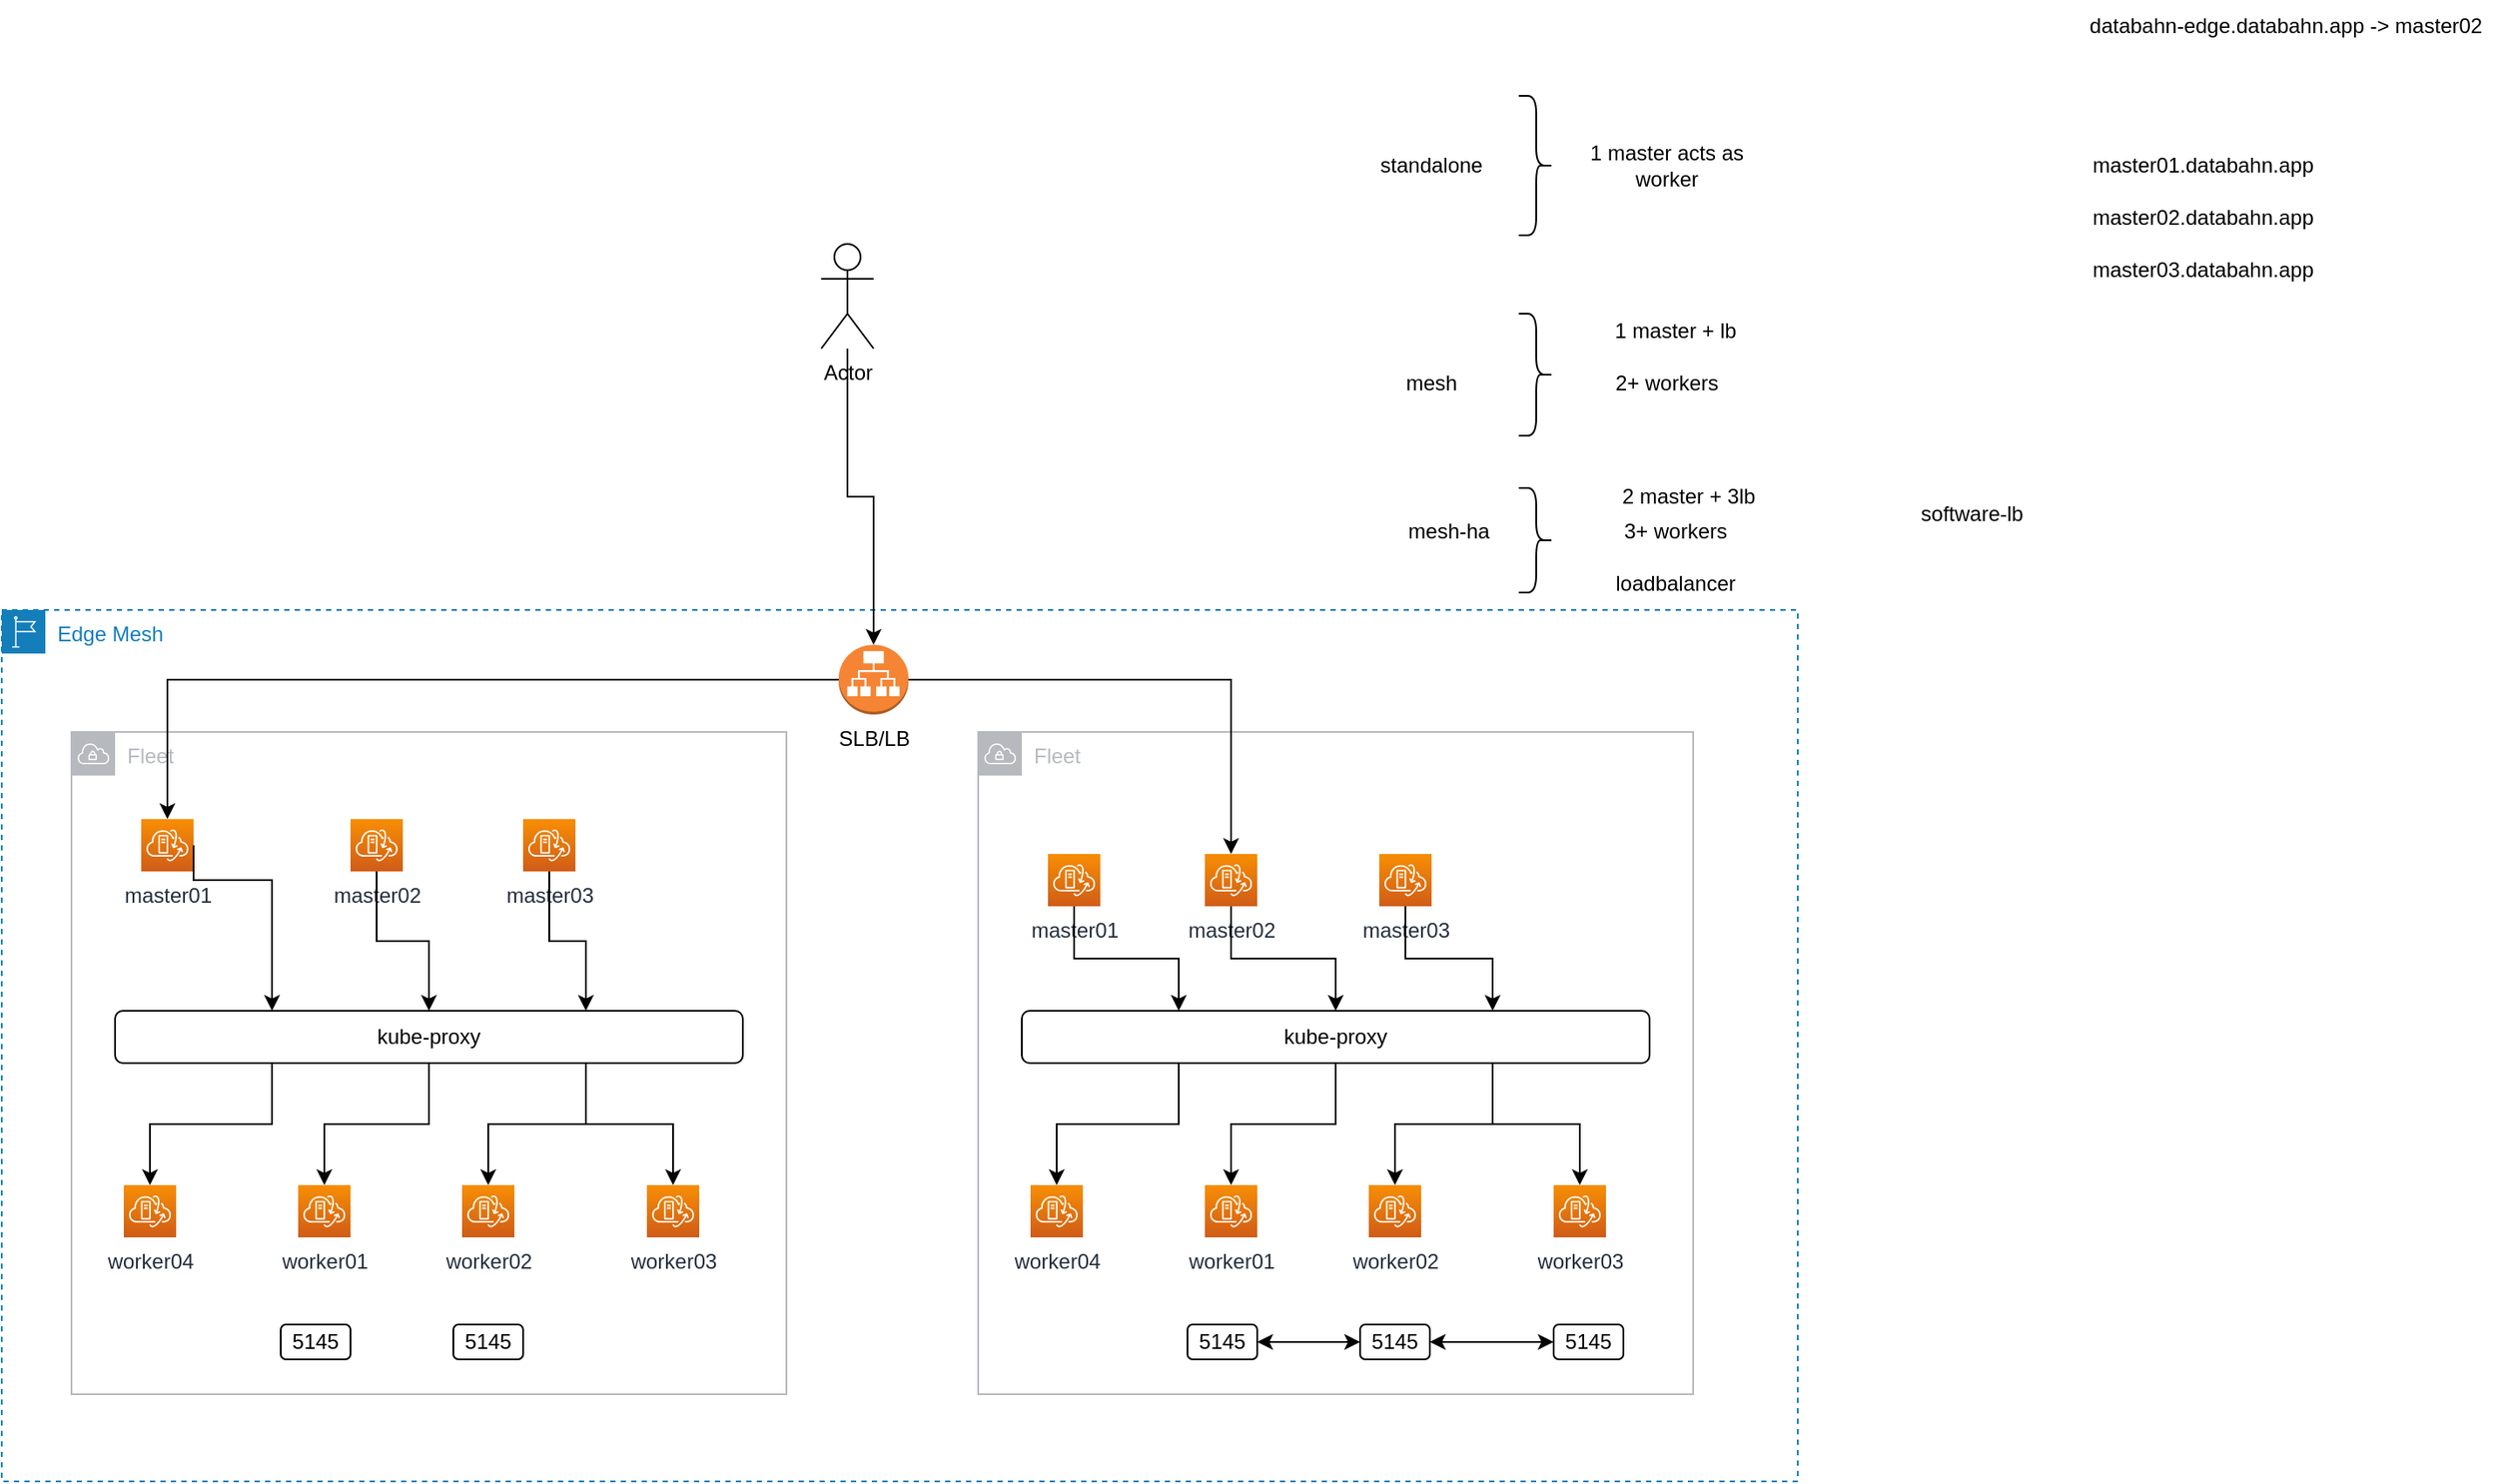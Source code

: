 <mxfile version="21.6.8" type="github">
  <diagram name="Page-1" id="mBmuNOehPcpgsH3X5Z0I">
    <mxGraphModel dx="1562" dy="1960" grid="1" gridSize="10" guides="1" tooltips="1" connect="1" arrows="1" fold="1" page="1" pageScale="1" pageWidth="827" pageHeight="1169" math="0" shadow="0">
      <root>
        <mxCell id="0" />
        <mxCell id="1" parent="0" />
        <mxCell id="HUwL-nvggGzwHzP0aOSq-40" value="" style="group" parent="1" vertex="1" connectable="0">
          <mxGeometry x="160" y="100" width="410" height="380" as="geometry" />
        </mxCell>
        <mxCell id="HUwL-nvggGzwHzP0aOSq-1" value="Fleet" style="sketch=0;outlineConnect=0;gradientColor=none;html=1;whiteSpace=wrap;fontSize=12;fontStyle=0;shape=mxgraph.aws4.group;grIcon=mxgraph.aws4.group_vpc;strokeColor=#B6BABF;fillColor=none;verticalAlign=top;align=left;spacingLeft=30;fontColor=#B6BABF;dashed=0;" parent="HUwL-nvggGzwHzP0aOSq-40" vertex="1">
          <mxGeometry width="410" height="380" as="geometry" />
        </mxCell>
        <mxCell id="HUwL-nvggGzwHzP0aOSq-11" value="master01" style="sketch=0;points=[[0,0,0],[0.25,0,0],[0.5,0,0],[0.75,0,0],[1,0,0],[0,1,0],[0.25,1,0],[0.5,1,0],[0.75,1,0],[1,1,0],[0,0.25,0],[0,0.5,0],[0,0.75,0],[1,0.25,0],[1,0.5,0],[1,0.75,0]];outlineConnect=0;fontColor=#232F3E;gradientColor=#F78E04;gradientDirection=north;fillColor=#D05C17;strokeColor=#ffffff;dashed=0;verticalLabelPosition=bottom;verticalAlign=top;align=center;html=1;fontSize=12;fontStyle=0;aspect=fixed;shape=mxgraph.aws4.resourceIcon;resIcon=mxgraph.aws4.vmware_cloud_on_aws;" parent="HUwL-nvggGzwHzP0aOSq-40" vertex="1">
          <mxGeometry x="40" y="50" width="30" height="30" as="geometry" />
        </mxCell>
        <mxCell id="HUwL-nvggGzwHzP0aOSq-12" value="master02" style="sketch=0;points=[[0,0,0],[0.25,0,0],[0.5,0,0],[0.75,0,0],[1,0,0],[0,1,0],[0.25,1,0],[0.5,1,0],[0.75,1,0],[1,1,0],[0,0.25,0],[0,0.5,0],[0,0.75,0],[1,0.25,0],[1,0.5,0],[1,0.75,0]];outlineConnect=0;fontColor=#232F3E;gradientColor=#F78E04;gradientDirection=north;fillColor=#D05C17;strokeColor=#ffffff;dashed=0;verticalLabelPosition=bottom;verticalAlign=top;align=center;html=1;fontSize=12;fontStyle=0;aspect=fixed;shape=mxgraph.aws4.resourceIcon;resIcon=mxgraph.aws4.vmware_cloud_on_aws;" parent="HUwL-nvggGzwHzP0aOSq-40" vertex="1">
          <mxGeometry x="160" y="50" width="30" height="30" as="geometry" />
        </mxCell>
        <mxCell id="HUwL-nvggGzwHzP0aOSq-13" value="master03" style="sketch=0;points=[[0,0,0],[0.25,0,0],[0.5,0,0],[0.75,0,0],[1,0,0],[0,1,0],[0.25,1,0],[0.5,1,0],[0.75,1,0],[1,1,0],[0,0.25,0],[0,0.5,0],[0,0.75,0],[1,0.25,0],[1,0.5,0],[1,0.75,0]];outlineConnect=0;fontColor=#232F3E;gradientColor=#F78E04;gradientDirection=north;fillColor=#D05C17;strokeColor=#ffffff;dashed=0;verticalLabelPosition=bottom;verticalAlign=top;align=center;html=1;fontSize=12;fontStyle=0;aspect=fixed;shape=mxgraph.aws4.resourceIcon;resIcon=mxgraph.aws4.vmware_cloud_on_aws;" parent="HUwL-nvggGzwHzP0aOSq-40" vertex="1">
          <mxGeometry x="259" y="50" width="30" height="30" as="geometry" />
        </mxCell>
        <mxCell id="HUwL-nvggGzwHzP0aOSq-16" value="worker01" style="sketch=0;points=[[0,0,0],[0.25,0,0],[0.5,0,0],[0.75,0,0],[1,0,0],[0,1,0],[0.25,1,0],[0.5,1,0],[0.75,1,0],[1,1,0],[0,0.25,0],[0,0.5,0],[0,0.75,0],[1,0.25,0],[1,0.5,0],[1,0.75,0]];outlineConnect=0;fontColor=#232F3E;gradientColor=#F78E04;gradientDirection=north;fillColor=#D05C17;strokeColor=#ffffff;dashed=0;verticalLabelPosition=bottom;verticalAlign=top;align=center;html=1;fontSize=12;fontStyle=0;aspect=fixed;shape=mxgraph.aws4.resourceIcon;resIcon=mxgraph.aws4.vmware_cloud_on_aws;" parent="HUwL-nvggGzwHzP0aOSq-40" vertex="1">
          <mxGeometry x="130" y="260" width="30" height="30" as="geometry" />
        </mxCell>
        <mxCell id="HUwL-nvggGzwHzP0aOSq-17" value="worker02" style="sketch=0;points=[[0,0,0],[0.25,0,0],[0.5,0,0],[0.75,0,0],[1,0,0],[0,1,0],[0.25,1,0],[0.5,1,0],[0.75,1,0],[1,1,0],[0,0.25,0],[0,0.5,0],[0,0.75,0],[1,0.25,0],[1,0.5,0],[1,0.75,0]];outlineConnect=0;fontColor=#232F3E;gradientColor=#F78E04;gradientDirection=north;fillColor=#D05C17;strokeColor=#ffffff;dashed=0;verticalLabelPosition=bottom;verticalAlign=top;align=center;html=1;fontSize=12;fontStyle=0;aspect=fixed;shape=mxgraph.aws4.resourceIcon;resIcon=mxgraph.aws4.vmware_cloud_on_aws;" parent="HUwL-nvggGzwHzP0aOSq-40" vertex="1">
          <mxGeometry x="224" y="260" width="30" height="30" as="geometry" />
        </mxCell>
        <mxCell id="HUwL-nvggGzwHzP0aOSq-18" value="worker03" style="sketch=0;points=[[0,0,0],[0.25,0,0],[0.5,0,0],[0.75,0,0],[1,0,0],[0,1,0],[0.25,1,0],[0.5,1,0],[0.75,1,0],[1,1,0],[0,0.25,0],[0,0.5,0],[0,0.75,0],[1,0.25,0],[1,0.5,0],[1,0.75,0]];outlineConnect=0;fontColor=#232F3E;gradientColor=#F78E04;gradientDirection=north;fillColor=#D05C17;strokeColor=#ffffff;dashed=0;verticalLabelPosition=bottom;verticalAlign=top;align=center;html=1;fontSize=12;fontStyle=0;aspect=fixed;shape=mxgraph.aws4.resourceIcon;resIcon=mxgraph.aws4.vmware_cloud_on_aws;" parent="HUwL-nvggGzwHzP0aOSq-40" vertex="1">
          <mxGeometry x="330" y="260" width="30" height="30" as="geometry" />
        </mxCell>
        <mxCell id="HUwL-nvggGzwHzP0aOSq-19" value="worker04" style="sketch=0;points=[[0,0,0],[0.25,0,0],[0.5,0,0],[0.75,0,0],[1,0,0],[0,1,0],[0.25,1,0],[0.5,1,0],[0.75,1,0],[1,1,0],[0,0.25,0],[0,0.5,0],[0,0.75,0],[1,0.25,0],[1,0.5,0],[1,0.75,0]];outlineConnect=0;fontColor=#232F3E;gradientColor=#F78E04;gradientDirection=north;fillColor=#D05C17;strokeColor=#ffffff;dashed=0;verticalLabelPosition=bottom;verticalAlign=top;align=center;html=1;fontSize=12;fontStyle=0;aspect=fixed;shape=mxgraph.aws4.resourceIcon;resIcon=mxgraph.aws4.vmware_cloud_on_aws;" parent="HUwL-nvggGzwHzP0aOSq-40" vertex="1">
          <mxGeometry x="30" y="260" width="30" height="30" as="geometry" />
        </mxCell>
        <mxCell id="HUwL-nvggGzwHzP0aOSq-28" value="kube-proxy" style="rounded=1;whiteSpace=wrap;html=1;" parent="HUwL-nvggGzwHzP0aOSq-40" vertex="1">
          <mxGeometry x="25" y="160" width="360" height="30" as="geometry" />
        </mxCell>
        <mxCell id="HUwL-nvggGzwHzP0aOSq-36" value="5145" style="rounded=1;whiteSpace=wrap;html=1;" parent="HUwL-nvggGzwHzP0aOSq-40" vertex="1">
          <mxGeometry x="219" y="340" width="40" height="20" as="geometry" />
        </mxCell>
        <mxCell id="HUwL-nvggGzwHzP0aOSq-37" value="5145" style="rounded=1;whiteSpace=wrap;html=1;" parent="HUwL-nvggGzwHzP0aOSq-40" vertex="1">
          <mxGeometry x="120" y="340" width="40" height="20" as="geometry" />
        </mxCell>
        <mxCell id="HUwL-nvggGzwHzP0aOSq-29" style="edgeStyle=orthogonalEdgeStyle;rounded=0;orthogonalLoop=1;jettySize=auto;html=1;exitX=1;exitY=0.5;exitDx=0;exitDy=0;exitPerimeter=0;entryX=0.25;entryY=0;entryDx=0;entryDy=0;" parent="HUwL-nvggGzwHzP0aOSq-40" source="HUwL-nvggGzwHzP0aOSq-11" target="HUwL-nvggGzwHzP0aOSq-28" edge="1">
          <mxGeometry relative="1" as="geometry">
            <Array as="points">
              <mxPoint x="115" y="85" />
            </Array>
          </mxGeometry>
        </mxCell>
        <mxCell id="HUwL-nvggGzwHzP0aOSq-30" style="edgeStyle=orthogonalEdgeStyle;rounded=0;orthogonalLoop=1;jettySize=auto;html=1;" parent="HUwL-nvggGzwHzP0aOSq-40" source="HUwL-nvggGzwHzP0aOSq-12" target="HUwL-nvggGzwHzP0aOSq-28" edge="1">
          <mxGeometry relative="1" as="geometry" />
        </mxCell>
        <mxCell id="HUwL-nvggGzwHzP0aOSq-31" style="edgeStyle=orthogonalEdgeStyle;rounded=0;orthogonalLoop=1;jettySize=auto;html=1;exitX=0.5;exitY=1;exitDx=0;exitDy=0;exitPerimeter=0;entryX=0.75;entryY=0;entryDx=0;entryDy=0;" parent="HUwL-nvggGzwHzP0aOSq-40" source="HUwL-nvggGzwHzP0aOSq-13" target="HUwL-nvggGzwHzP0aOSq-28" edge="1">
          <mxGeometry relative="1" as="geometry" />
        </mxCell>
        <mxCell id="HUwL-nvggGzwHzP0aOSq-32" style="edgeStyle=orthogonalEdgeStyle;rounded=0;orthogonalLoop=1;jettySize=auto;html=1;exitX=0.25;exitY=1;exitDx=0;exitDy=0;entryX=0.5;entryY=0;entryDx=0;entryDy=0;entryPerimeter=0;" parent="HUwL-nvggGzwHzP0aOSq-40" source="HUwL-nvggGzwHzP0aOSq-28" target="HUwL-nvggGzwHzP0aOSq-19" edge="1">
          <mxGeometry relative="1" as="geometry" />
        </mxCell>
        <mxCell id="HUwL-nvggGzwHzP0aOSq-33" style="edgeStyle=orthogonalEdgeStyle;rounded=0;orthogonalLoop=1;jettySize=auto;html=1;exitX=0.5;exitY=1;exitDx=0;exitDy=0;entryX=0.5;entryY=0;entryDx=0;entryDy=0;entryPerimeter=0;" parent="HUwL-nvggGzwHzP0aOSq-40" source="HUwL-nvggGzwHzP0aOSq-28" target="HUwL-nvggGzwHzP0aOSq-16" edge="1">
          <mxGeometry relative="1" as="geometry" />
        </mxCell>
        <mxCell id="HUwL-nvggGzwHzP0aOSq-34" style="edgeStyle=orthogonalEdgeStyle;rounded=0;orthogonalLoop=1;jettySize=auto;html=1;exitX=0.75;exitY=1;exitDx=0;exitDy=0;entryX=0.5;entryY=0;entryDx=0;entryDy=0;entryPerimeter=0;" parent="HUwL-nvggGzwHzP0aOSq-40" source="HUwL-nvggGzwHzP0aOSq-28" target="HUwL-nvggGzwHzP0aOSq-17" edge="1">
          <mxGeometry relative="1" as="geometry" />
        </mxCell>
        <mxCell id="HUwL-nvggGzwHzP0aOSq-35" style="edgeStyle=orthogonalEdgeStyle;rounded=0;orthogonalLoop=1;jettySize=auto;html=1;exitX=0.75;exitY=1;exitDx=0;exitDy=0;" parent="HUwL-nvggGzwHzP0aOSq-40" source="HUwL-nvggGzwHzP0aOSq-28" target="HUwL-nvggGzwHzP0aOSq-18" edge="1">
          <mxGeometry relative="1" as="geometry" />
        </mxCell>
        <mxCell id="HUwL-nvggGzwHzP0aOSq-41" value="" style="group" parent="1" vertex="1" connectable="0">
          <mxGeometry x="680" y="100" width="410" height="380" as="geometry" />
        </mxCell>
        <mxCell id="HUwL-nvggGzwHzP0aOSq-42" value="Fleet" style="sketch=0;outlineConnect=0;gradientColor=none;html=1;whiteSpace=wrap;fontSize=12;fontStyle=0;shape=mxgraph.aws4.group;grIcon=mxgraph.aws4.group_vpc;strokeColor=#B6BABF;fillColor=none;verticalAlign=top;align=left;spacingLeft=30;fontColor=#B6BABF;dashed=0;" parent="HUwL-nvggGzwHzP0aOSq-41" vertex="1">
          <mxGeometry width="410" height="380" as="geometry" />
        </mxCell>
        <mxCell id="HUwL-nvggGzwHzP0aOSq-43" value="master01" style="sketch=0;points=[[0,0,0],[0.25,0,0],[0.5,0,0],[0.75,0,0],[1,0,0],[0,1,0],[0.25,1,0],[0.5,1,0],[0.75,1,0],[1,1,0],[0,0.25,0],[0,0.5,0],[0,0.75,0],[1,0.25,0],[1,0.5,0],[1,0.75,0]];outlineConnect=0;fontColor=#232F3E;gradientColor=#F78E04;gradientDirection=north;fillColor=#D05C17;strokeColor=#ffffff;dashed=0;verticalLabelPosition=bottom;verticalAlign=top;align=center;html=1;fontSize=12;fontStyle=0;aspect=fixed;shape=mxgraph.aws4.resourceIcon;resIcon=mxgraph.aws4.vmware_cloud_on_aws;" parent="HUwL-nvggGzwHzP0aOSq-41" vertex="1">
          <mxGeometry x="40" y="70" width="30" height="30" as="geometry" />
        </mxCell>
        <mxCell id="HUwL-nvggGzwHzP0aOSq-44" value="master02" style="sketch=0;points=[[0,0,0],[0.25,0,0],[0.5,0,0],[0.75,0,0],[1,0,0],[0,1,0],[0.25,1,0],[0.5,1,0],[0.75,1,0],[1,1,0],[0,0.25,0],[0,0.5,0],[0,0.75,0],[1,0.25,0],[1,0.5,0],[1,0.75,0]];outlineConnect=0;fontColor=#232F3E;gradientColor=#F78E04;gradientDirection=north;fillColor=#D05C17;strokeColor=#ffffff;dashed=0;verticalLabelPosition=bottom;verticalAlign=top;align=center;html=1;fontSize=12;fontStyle=0;aspect=fixed;shape=mxgraph.aws4.resourceIcon;resIcon=mxgraph.aws4.vmware_cloud_on_aws;" parent="HUwL-nvggGzwHzP0aOSq-41" vertex="1">
          <mxGeometry x="130" y="70" width="30" height="30" as="geometry" />
        </mxCell>
        <mxCell id="HUwL-nvggGzwHzP0aOSq-45" value="master03" style="sketch=0;points=[[0,0,0],[0.25,0,0],[0.5,0,0],[0.75,0,0],[1,0,0],[0,1,0],[0.25,1,0],[0.5,1,0],[0.75,1,0],[1,1,0],[0,0.25,0],[0,0.5,0],[0,0.75,0],[1,0.25,0],[1,0.5,0],[1,0.75,0]];outlineConnect=0;fontColor=#232F3E;gradientColor=#F78E04;gradientDirection=north;fillColor=#D05C17;strokeColor=#ffffff;dashed=0;verticalLabelPosition=bottom;verticalAlign=top;align=center;html=1;fontSize=12;fontStyle=0;aspect=fixed;shape=mxgraph.aws4.resourceIcon;resIcon=mxgraph.aws4.vmware_cloud_on_aws;" parent="HUwL-nvggGzwHzP0aOSq-41" vertex="1">
          <mxGeometry x="230" y="70" width="30" height="30" as="geometry" />
        </mxCell>
        <mxCell id="HUwL-nvggGzwHzP0aOSq-46" value="worker01" style="sketch=0;points=[[0,0,0],[0.25,0,0],[0.5,0,0],[0.75,0,0],[1,0,0],[0,1,0],[0.25,1,0],[0.5,1,0],[0.75,1,0],[1,1,0],[0,0.25,0],[0,0.5,0],[0,0.75,0],[1,0.25,0],[1,0.5,0],[1,0.75,0]];outlineConnect=0;fontColor=#232F3E;gradientColor=#F78E04;gradientDirection=north;fillColor=#D05C17;strokeColor=#ffffff;dashed=0;verticalLabelPosition=bottom;verticalAlign=top;align=center;html=1;fontSize=12;fontStyle=0;aspect=fixed;shape=mxgraph.aws4.resourceIcon;resIcon=mxgraph.aws4.vmware_cloud_on_aws;" parent="HUwL-nvggGzwHzP0aOSq-41" vertex="1">
          <mxGeometry x="130" y="260" width="30" height="30" as="geometry" />
        </mxCell>
        <mxCell id="HUwL-nvggGzwHzP0aOSq-47" value="worker02" style="sketch=0;points=[[0,0,0],[0.25,0,0],[0.5,0,0],[0.75,0,0],[1,0,0],[0,1,0],[0.25,1,0],[0.5,1,0],[0.75,1,0],[1,1,0],[0,0.25,0],[0,0.5,0],[0,0.75,0],[1,0.25,0],[1,0.5,0],[1,0.75,0]];outlineConnect=0;fontColor=#232F3E;gradientColor=#F78E04;gradientDirection=north;fillColor=#D05C17;strokeColor=#ffffff;dashed=0;verticalLabelPosition=bottom;verticalAlign=top;align=center;html=1;fontSize=12;fontStyle=0;aspect=fixed;shape=mxgraph.aws4.resourceIcon;resIcon=mxgraph.aws4.vmware_cloud_on_aws;" parent="HUwL-nvggGzwHzP0aOSq-41" vertex="1">
          <mxGeometry x="224" y="260" width="30" height="30" as="geometry" />
        </mxCell>
        <mxCell id="HUwL-nvggGzwHzP0aOSq-48" value="worker03" style="sketch=0;points=[[0,0,0],[0.25,0,0],[0.5,0,0],[0.75,0,0],[1,0,0],[0,1,0],[0.25,1,0],[0.5,1,0],[0.75,1,0],[1,1,0],[0,0.25,0],[0,0.5,0],[0,0.75,0],[1,0.25,0],[1,0.5,0],[1,0.75,0]];outlineConnect=0;fontColor=#232F3E;gradientColor=#F78E04;gradientDirection=north;fillColor=#D05C17;strokeColor=#ffffff;dashed=0;verticalLabelPosition=bottom;verticalAlign=top;align=center;html=1;fontSize=12;fontStyle=0;aspect=fixed;shape=mxgraph.aws4.resourceIcon;resIcon=mxgraph.aws4.vmware_cloud_on_aws;" parent="HUwL-nvggGzwHzP0aOSq-41" vertex="1">
          <mxGeometry x="330" y="260" width="30" height="30" as="geometry" />
        </mxCell>
        <mxCell id="HUwL-nvggGzwHzP0aOSq-49" value="worker04" style="sketch=0;points=[[0,0,0],[0.25,0,0],[0.5,0,0],[0.75,0,0],[1,0,0],[0,1,0],[0.25,1,0],[0.5,1,0],[0.75,1,0],[1,1,0],[0,0.25,0],[0,0.5,0],[0,0.75,0],[1,0.25,0],[1,0.5,0],[1,0.75,0]];outlineConnect=0;fontColor=#232F3E;gradientColor=#F78E04;gradientDirection=north;fillColor=#D05C17;strokeColor=#ffffff;dashed=0;verticalLabelPosition=bottom;verticalAlign=top;align=center;html=1;fontSize=12;fontStyle=0;aspect=fixed;shape=mxgraph.aws4.resourceIcon;resIcon=mxgraph.aws4.vmware_cloud_on_aws;" parent="HUwL-nvggGzwHzP0aOSq-41" vertex="1">
          <mxGeometry x="30" y="260" width="30" height="30" as="geometry" />
        </mxCell>
        <mxCell id="HUwL-nvggGzwHzP0aOSq-50" value="kube-proxy" style="rounded=1;whiteSpace=wrap;html=1;" parent="HUwL-nvggGzwHzP0aOSq-41" vertex="1">
          <mxGeometry x="25" y="160" width="360" height="30" as="geometry" />
        </mxCell>
        <mxCell id="IPw875M2OyPgVWLFW5bv-23" style="edgeStyle=orthogonalEdgeStyle;rounded=0;orthogonalLoop=1;jettySize=auto;html=1;exitX=1;exitY=0.5;exitDx=0;exitDy=0;entryX=0;entryY=0.5;entryDx=0;entryDy=0;startArrow=classic;startFill=1;" edge="1" parent="HUwL-nvggGzwHzP0aOSq-41" source="HUwL-nvggGzwHzP0aOSq-51" target="HUwL-nvggGzwHzP0aOSq-53">
          <mxGeometry relative="1" as="geometry" />
        </mxCell>
        <mxCell id="HUwL-nvggGzwHzP0aOSq-51" value="5145" style="rounded=1;whiteSpace=wrap;html=1;" parent="HUwL-nvggGzwHzP0aOSq-41" vertex="1">
          <mxGeometry x="219" y="340" width="40" height="20" as="geometry" />
        </mxCell>
        <mxCell id="IPw875M2OyPgVWLFW5bv-22" style="edgeStyle=orthogonalEdgeStyle;rounded=0;orthogonalLoop=1;jettySize=auto;html=1;exitX=1;exitY=0.5;exitDx=0;exitDy=0;entryX=0;entryY=0.5;entryDx=0;entryDy=0;startArrow=classic;startFill=1;" edge="1" parent="HUwL-nvggGzwHzP0aOSq-41" source="HUwL-nvggGzwHzP0aOSq-52" target="HUwL-nvggGzwHzP0aOSq-51">
          <mxGeometry relative="1" as="geometry" />
        </mxCell>
        <mxCell id="HUwL-nvggGzwHzP0aOSq-52" value="5145" style="rounded=1;whiteSpace=wrap;html=1;" parent="HUwL-nvggGzwHzP0aOSq-41" vertex="1">
          <mxGeometry x="120" y="340" width="40" height="20" as="geometry" />
        </mxCell>
        <mxCell id="HUwL-nvggGzwHzP0aOSq-53" value="5145" style="rounded=1;whiteSpace=wrap;html=1;" parent="HUwL-nvggGzwHzP0aOSq-41" vertex="1">
          <mxGeometry x="330" y="340" width="40" height="20" as="geometry" />
        </mxCell>
        <mxCell id="HUwL-nvggGzwHzP0aOSq-54" style="edgeStyle=orthogonalEdgeStyle;rounded=0;orthogonalLoop=1;jettySize=auto;html=1;exitX=0.5;exitY=1;exitDx=0;exitDy=0;exitPerimeter=0;entryX=0.25;entryY=0;entryDx=0;entryDy=0;" parent="HUwL-nvggGzwHzP0aOSq-41" source="HUwL-nvggGzwHzP0aOSq-43" target="HUwL-nvggGzwHzP0aOSq-50" edge="1">
          <mxGeometry relative="1" as="geometry" />
        </mxCell>
        <mxCell id="HUwL-nvggGzwHzP0aOSq-55" style="edgeStyle=orthogonalEdgeStyle;rounded=0;orthogonalLoop=1;jettySize=auto;html=1;" parent="HUwL-nvggGzwHzP0aOSq-41" source="HUwL-nvggGzwHzP0aOSq-44" target="HUwL-nvggGzwHzP0aOSq-50" edge="1">
          <mxGeometry relative="1" as="geometry" />
        </mxCell>
        <mxCell id="HUwL-nvggGzwHzP0aOSq-56" style="edgeStyle=orthogonalEdgeStyle;rounded=0;orthogonalLoop=1;jettySize=auto;html=1;exitX=0.5;exitY=1;exitDx=0;exitDy=0;exitPerimeter=0;entryX=0.75;entryY=0;entryDx=0;entryDy=0;" parent="HUwL-nvggGzwHzP0aOSq-41" source="HUwL-nvggGzwHzP0aOSq-45" target="HUwL-nvggGzwHzP0aOSq-50" edge="1">
          <mxGeometry relative="1" as="geometry" />
        </mxCell>
        <mxCell id="HUwL-nvggGzwHzP0aOSq-57" style="edgeStyle=orthogonalEdgeStyle;rounded=0;orthogonalLoop=1;jettySize=auto;html=1;exitX=0.25;exitY=1;exitDx=0;exitDy=0;entryX=0.5;entryY=0;entryDx=0;entryDy=0;entryPerimeter=0;" parent="HUwL-nvggGzwHzP0aOSq-41" source="HUwL-nvggGzwHzP0aOSq-50" target="HUwL-nvggGzwHzP0aOSq-49" edge="1">
          <mxGeometry relative="1" as="geometry" />
        </mxCell>
        <mxCell id="HUwL-nvggGzwHzP0aOSq-58" style="edgeStyle=orthogonalEdgeStyle;rounded=0;orthogonalLoop=1;jettySize=auto;html=1;exitX=0.5;exitY=1;exitDx=0;exitDy=0;entryX=0.5;entryY=0;entryDx=0;entryDy=0;entryPerimeter=0;" parent="HUwL-nvggGzwHzP0aOSq-41" source="HUwL-nvggGzwHzP0aOSq-50" target="HUwL-nvggGzwHzP0aOSq-46" edge="1">
          <mxGeometry relative="1" as="geometry" />
        </mxCell>
        <mxCell id="HUwL-nvggGzwHzP0aOSq-59" style="edgeStyle=orthogonalEdgeStyle;rounded=0;orthogonalLoop=1;jettySize=auto;html=1;exitX=0.75;exitY=1;exitDx=0;exitDy=0;entryX=0.5;entryY=0;entryDx=0;entryDy=0;entryPerimeter=0;" parent="HUwL-nvggGzwHzP0aOSq-41" source="HUwL-nvggGzwHzP0aOSq-50" target="HUwL-nvggGzwHzP0aOSq-47" edge="1">
          <mxGeometry relative="1" as="geometry" />
        </mxCell>
        <mxCell id="HUwL-nvggGzwHzP0aOSq-60" style="edgeStyle=orthogonalEdgeStyle;rounded=0;orthogonalLoop=1;jettySize=auto;html=1;exitX=0.75;exitY=1;exitDx=0;exitDy=0;" parent="HUwL-nvggGzwHzP0aOSq-41" source="HUwL-nvggGzwHzP0aOSq-50" target="HUwL-nvggGzwHzP0aOSq-48" edge="1">
          <mxGeometry relative="1" as="geometry" />
        </mxCell>
        <mxCell id="HUwL-nvggGzwHzP0aOSq-69" value="Edge Mesh" style="points=[[0,0],[0.25,0],[0.5,0],[0.75,0],[1,0],[1,0.25],[1,0.5],[1,0.75],[1,1],[0.75,1],[0.5,1],[0.25,1],[0,1],[0,0.75],[0,0.5],[0,0.25]];outlineConnect=0;gradientColor=none;html=1;whiteSpace=wrap;fontSize=12;fontStyle=0;container=1;pointerEvents=0;collapsible=0;recursiveResize=0;shape=mxgraph.aws4.group;grIcon=mxgraph.aws4.group_region;strokeColor=#147EBA;fillColor=none;verticalAlign=top;align=left;spacingLeft=30;fontColor=#147EBA;dashed=1;" parent="1" vertex="1">
          <mxGeometry x="120" y="30" width="1030" height="500" as="geometry" />
        </mxCell>
        <mxCell id="HUwL-nvggGzwHzP0aOSq-71" value="SLB/LB" style="outlineConnect=0;dashed=0;verticalLabelPosition=bottom;verticalAlign=top;align=center;html=1;shape=mxgraph.aws3.application_load_balancer;fillColor=#F58534;gradientColor=none;" parent="HUwL-nvggGzwHzP0aOSq-69" vertex="1">
          <mxGeometry x="480" y="20" width="40" height="40" as="geometry" />
        </mxCell>
        <mxCell id="HUwL-nvggGzwHzP0aOSq-73" style="edgeStyle=orthogonalEdgeStyle;rounded=0;orthogonalLoop=1;jettySize=auto;html=1;entryX=0.5;entryY=0;entryDx=0;entryDy=0;entryPerimeter=0;" parent="1" source="HUwL-nvggGzwHzP0aOSq-72" target="HUwL-nvggGzwHzP0aOSq-71" edge="1">
          <mxGeometry relative="1" as="geometry" />
        </mxCell>
        <mxCell id="HUwL-nvggGzwHzP0aOSq-72" value="Actor" style="shape=umlActor;verticalLabelPosition=bottom;verticalAlign=top;html=1;outlineConnect=0;" parent="1" vertex="1">
          <mxGeometry x="590" y="-180" width="30" height="60" as="geometry" />
        </mxCell>
        <mxCell id="HUwL-nvggGzwHzP0aOSq-74" style="edgeStyle=orthogonalEdgeStyle;rounded=0;orthogonalLoop=1;jettySize=auto;html=1;entryX=0.5;entryY=0;entryDx=0;entryDy=0;entryPerimeter=0;" parent="1" source="HUwL-nvggGzwHzP0aOSq-71" target="HUwL-nvggGzwHzP0aOSq-11" edge="1">
          <mxGeometry relative="1" as="geometry" />
        </mxCell>
        <mxCell id="HUwL-nvggGzwHzP0aOSq-75" style="edgeStyle=orthogonalEdgeStyle;rounded=0;orthogonalLoop=1;jettySize=auto;html=1;exitX=1;exitY=0.5;exitDx=0;exitDy=0;exitPerimeter=0;entryX=0.5;entryY=0;entryDx=0;entryDy=0;entryPerimeter=0;" parent="1" source="HUwL-nvggGzwHzP0aOSq-71" target="HUwL-nvggGzwHzP0aOSq-44" edge="1">
          <mxGeometry relative="1" as="geometry" />
        </mxCell>
        <mxCell id="IPw875M2OyPgVWLFW5bv-2" value="standalone" style="text;html=1;strokeColor=none;fillColor=none;align=center;verticalAlign=middle;whiteSpace=wrap;rounded=0;" vertex="1" parent="1">
          <mxGeometry x="910" y="-240" width="60" height="30" as="geometry" />
        </mxCell>
        <mxCell id="IPw875M2OyPgVWLFW5bv-4" value="mesh" style="text;html=1;strokeColor=none;fillColor=none;align=center;verticalAlign=middle;whiteSpace=wrap;rounded=0;" vertex="1" parent="1">
          <mxGeometry x="910" y="-115" width="60" height="30" as="geometry" />
        </mxCell>
        <mxCell id="IPw875M2OyPgVWLFW5bv-5" value="mesh-ha" style="text;html=1;strokeColor=none;fillColor=none;align=center;verticalAlign=middle;whiteSpace=wrap;rounded=0;" vertex="1" parent="1">
          <mxGeometry x="920" y="-30" width="60" height="30" as="geometry" />
        </mxCell>
        <mxCell id="IPw875M2OyPgVWLFW5bv-6" value="" style="shape=curlyBracket;whiteSpace=wrap;html=1;rounded=1;flipH=1;labelPosition=right;verticalLabelPosition=middle;align=left;verticalAlign=middle;" vertex="1" parent="1">
          <mxGeometry x="990" y="-265" width="20" height="80" as="geometry" />
        </mxCell>
        <mxCell id="IPw875M2OyPgVWLFW5bv-7" value="1 master acts as worker" style="text;html=1;strokeColor=none;fillColor=none;align=center;verticalAlign=middle;whiteSpace=wrap;rounded=0;" vertex="1" parent="1">
          <mxGeometry x="1020" y="-240" width="110" height="30" as="geometry" />
        </mxCell>
        <mxCell id="IPw875M2OyPgVWLFW5bv-8" value="" style="shape=curlyBracket;whiteSpace=wrap;html=1;rounded=1;flipH=1;labelPosition=right;verticalLabelPosition=middle;align=left;verticalAlign=middle;" vertex="1" parent="1">
          <mxGeometry x="990" y="-140" width="20" height="70" as="geometry" />
        </mxCell>
        <mxCell id="IPw875M2OyPgVWLFW5bv-9" value="1 master + lb" style="text;html=1;strokeColor=none;fillColor=none;align=center;verticalAlign=middle;whiteSpace=wrap;rounded=0;" vertex="1" parent="1">
          <mxGeometry x="1040" y="-145" width="80" height="30" as="geometry" />
        </mxCell>
        <mxCell id="IPw875M2OyPgVWLFW5bv-10" value="2+ workers" style="text;html=1;strokeColor=none;fillColor=none;align=center;verticalAlign=middle;whiteSpace=wrap;rounded=0;" vertex="1" parent="1">
          <mxGeometry x="1035" y="-115" width="80" height="30" as="geometry" />
        </mxCell>
        <mxCell id="IPw875M2OyPgVWLFW5bv-13" value="" style="shape=curlyBracket;whiteSpace=wrap;html=1;rounded=1;flipH=1;labelPosition=right;verticalLabelPosition=middle;align=left;verticalAlign=middle;" vertex="1" parent="1">
          <mxGeometry x="990" y="-40" width="20" height="60" as="geometry" />
        </mxCell>
        <mxCell id="IPw875M2OyPgVWLFW5bv-14" value="2 master + 3lb" style="text;html=1;strokeColor=none;fillColor=none;align=center;verticalAlign=middle;whiteSpace=wrap;rounded=0;" vertex="1" parent="1">
          <mxGeometry x="1045" y="-50" width="85" height="30" as="geometry" />
        </mxCell>
        <mxCell id="IPw875M2OyPgVWLFW5bv-15" value="3+ workers" style="text;html=1;strokeColor=none;fillColor=none;align=center;verticalAlign=middle;whiteSpace=wrap;rounded=0;" vertex="1" parent="1">
          <mxGeometry x="1040" y="-30" width="80" height="30" as="geometry" />
        </mxCell>
        <mxCell id="IPw875M2OyPgVWLFW5bv-16" value="loadbalancer" style="text;html=1;strokeColor=none;fillColor=none;align=center;verticalAlign=middle;whiteSpace=wrap;rounded=0;" vertex="1" parent="1">
          <mxGeometry x="1050" width="60" height="30" as="geometry" />
        </mxCell>
        <mxCell id="IPw875M2OyPgVWLFW5bv-17" value="software-lb" style="text;html=1;strokeColor=none;fillColor=none;align=center;verticalAlign=middle;whiteSpace=wrap;rounded=0;" vertex="1" parent="1">
          <mxGeometry x="1210" y="-40" width="80" height="30" as="geometry" />
        </mxCell>
        <mxCell id="IPw875M2OyPgVWLFW5bv-18" value="master01.databahn.app" style="text;html=1;strokeColor=none;fillColor=none;align=center;verticalAlign=middle;whiteSpace=wrap;rounded=0;" vertex="1" parent="1">
          <mxGeometry x="1340" y="-240" width="85" height="30" as="geometry" />
        </mxCell>
        <mxCell id="IPw875M2OyPgVWLFW5bv-19" value="master02.databahn.app" style="text;html=1;strokeColor=none;fillColor=none;align=center;verticalAlign=middle;whiteSpace=wrap;rounded=0;" vertex="1" parent="1">
          <mxGeometry x="1340" y="-210" width="85" height="30" as="geometry" />
        </mxCell>
        <mxCell id="IPw875M2OyPgVWLFW5bv-20" value="master03.databahn.app" style="text;html=1;strokeColor=none;fillColor=none;align=center;verticalAlign=middle;whiteSpace=wrap;rounded=0;" vertex="1" parent="1">
          <mxGeometry x="1340" y="-180" width="85" height="30" as="geometry" />
        </mxCell>
        <mxCell id="IPw875M2OyPgVWLFW5bv-21" value="databahn-edge.databahn.app -&amp;gt; master02" style="text;html=1;strokeColor=none;fillColor=none;align=center;verticalAlign=middle;whiteSpace=wrap;rounded=0;" vertex="1" parent="1">
          <mxGeometry x="1310" y="-320" width="240" height="30" as="geometry" />
        </mxCell>
      </root>
    </mxGraphModel>
  </diagram>
</mxfile>

